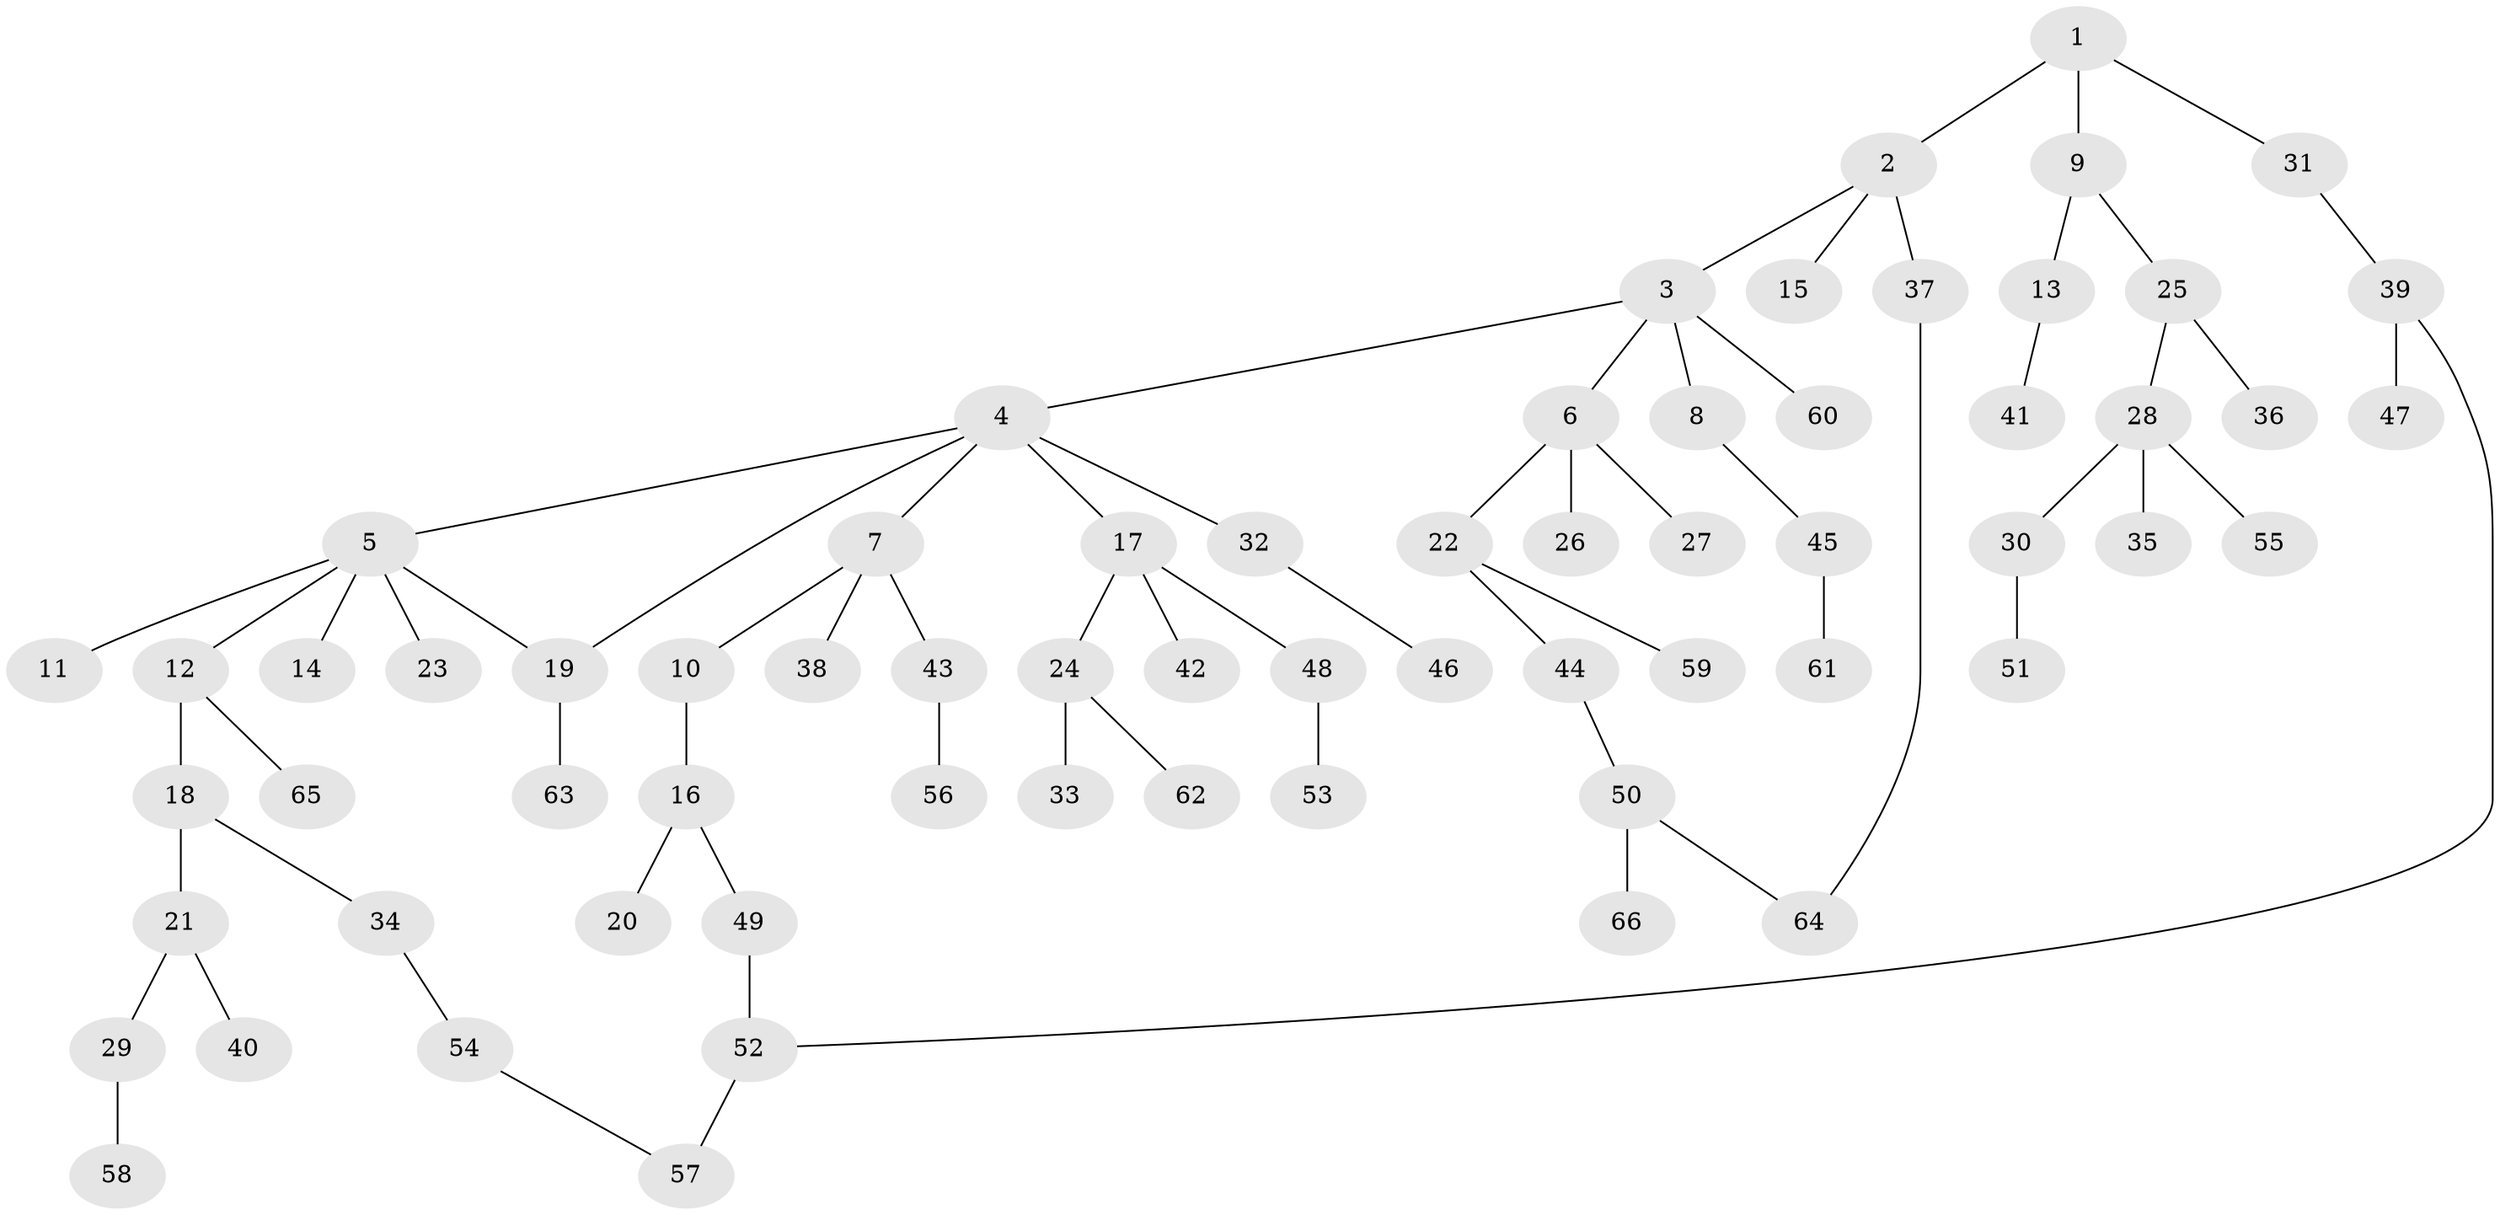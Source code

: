 // coarse degree distribution, {5: 0.13043478260869565, 1: 0.5217391304347826, 6: 0.021739130434782608, 2: 0.21739130434782608, 3: 0.08695652173913043, 4: 0.021739130434782608}
// Generated by graph-tools (version 1.1) at 2025/44/03/04/25 21:44:54]
// undirected, 66 vertices, 69 edges
graph export_dot {
graph [start="1"]
  node [color=gray90,style=filled];
  1;
  2;
  3;
  4;
  5;
  6;
  7;
  8;
  9;
  10;
  11;
  12;
  13;
  14;
  15;
  16;
  17;
  18;
  19;
  20;
  21;
  22;
  23;
  24;
  25;
  26;
  27;
  28;
  29;
  30;
  31;
  32;
  33;
  34;
  35;
  36;
  37;
  38;
  39;
  40;
  41;
  42;
  43;
  44;
  45;
  46;
  47;
  48;
  49;
  50;
  51;
  52;
  53;
  54;
  55;
  56;
  57;
  58;
  59;
  60;
  61;
  62;
  63;
  64;
  65;
  66;
  1 -- 2;
  1 -- 9;
  1 -- 31;
  2 -- 3;
  2 -- 15;
  2 -- 37;
  3 -- 4;
  3 -- 6;
  3 -- 8;
  3 -- 60;
  4 -- 5;
  4 -- 7;
  4 -- 17;
  4 -- 19;
  4 -- 32;
  5 -- 11;
  5 -- 12;
  5 -- 14;
  5 -- 23;
  5 -- 19;
  6 -- 22;
  6 -- 26;
  6 -- 27;
  7 -- 10;
  7 -- 38;
  7 -- 43;
  8 -- 45;
  9 -- 13;
  9 -- 25;
  10 -- 16;
  12 -- 18;
  12 -- 65;
  13 -- 41;
  16 -- 20;
  16 -- 49;
  17 -- 24;
  17 -- 42;
  17 -- 48;
  18 -- 21;
  18 -- 34;
  19 -- 63;
  21 -- 29;
  21 -- 40;
  22 -- 44;
  22 -- 59;
  24 -- 33;
  24 -- 62;
  25 -- 28;
  25 -- 36;
  28 -- 30;
  28 -- 35;
  28 -- 55;
  29 -- 58;
  30 -- 51;
  31 -- 39;
  32 -- 46;
  34 -- 54;
  37 -- 64;
  39 -- 47;
  39 -- 52;
  43 -- 56;
  44 -- 50;
  45 -- 61;
  48 -- 53;
  49 -- 52;
  50 -- 64;
  50 -- 66;
  52 -- 57;
  54 -- 57;
}
